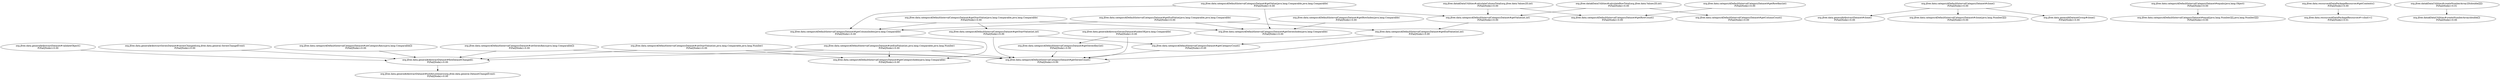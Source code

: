 digraph G {
  "org.jfree.data.category$DefaultIntervalCategoryDataset#setSeriesKeys(java.lang.Comparable[])" [label="org.jfree.data.category$DefaultIntervalCategoryDataset#setSeriesKeys(java.lang.Comparable[])\nP(Fail|Node)=0.00"];
  "org.jfree.data.general$AbstractDataset#fireDatasetChanged()" [label="org.jfree.data.general$AbstractDataset#fireDatasetChanged()\nP(Fail|Node)=0.00"];
  "org.jfree.data.category$DefaultIntervalCategoryDataset#getSeriesCount()" [label="org.jfree.data.category$DefaultIntervalCategoryDataset#getSeriesCount()\nP(Fail|Node)=0.00"];
  "org.jfree.data.general$AbstractDataset#notifyListeners(org.jfree.data.general.DatasetChangeEvent)" [label="org.jfree.data.general$AbstractDataset#notifyListeners(org.jfree.data.general.DatasetChangeEvent)\nP(Fail|Node)=0.00"];
  "org.jfree.data.category$DefaultIntervalCategoryDataset#getEndValue(java.lang.Comparable,java.lang.Comparable)" [label="org.jfree.data.category$DefaultIntervalCategoryDataset#getEndValue(java.lang.Comparable,java.lang.Comparable)\nP(Fail|Node)=0.00"];
  "org.jfree.data.category$DefaultIntervalCategoryDataset#getSeriesIndex(java.lang.Comparable)" [label="org.jfree.data.category$DefaultIntervalCategoryDataset#getSeriesIndex(java.lang.Comparable)\nP(Fail|Node)=0.00"];
  "org.jfree.data.category$DefaultIntervalCategoryDataset#getEndValue(int,int)" [label="org.jfree.data.category$DefaultIntervalCategoryDataset#getEndValue(int,int)\nP(Fail|Node)=0.00"];
  "org.jfree.data.category$DefaultIntervalCategoryDataset#getColumnIndex(java.lang.Comparable)" [label="org.jfree.data.category$DefaultIntervalCategoryDataset#getColumnIndex(java.lang.Comparable)\nP(Fail|Node)=0.00"];
  "org.jfree.data.category$DefaultIntervalCategoryDataset#getCategoryCount()" [label="org.jfree.data.category$DefaultIntervalCategoryDataset#getCategoryCount()\nP(Fail|Node)=0.00"];
  "org.jfree.data.category$DefaultIntervalCategoryDataset#getSeriesKey(int)" [label="org.jfree.data.category$DefaultIntervalCategoryDataset#getSeriesKey(int)\nP(Fail|Node)=0.00"];
  "org.jfree.data.category$DefaultIntervalCategoryDataset#setStartValue(int,java.lang.Comparable,java.lang.Number)" [label="org.jfree.data.category$DefaultIntervalCategoryDataset#setStartValue(int,java.lang.Comparable,java.lang.Number)\nP(Fail|Node)=0.00"];
  "org.jfree.data.category$DefaultIntervalCategoryDataset#getCategoryIndex(java.lang.Comparable)" [label="org.jfree.data.category$DefaultIntervalCategoryDataset#getCategoryIndex(java.lang.Comparable)\nP(Fail|Node)=0.00"];
  "org.jfree.data$DataUtilities#calculateColumnTotal(org.jfree.data.Values2D,int)" [label="org.jfree.data$DataUtilities#calculateColumnTotal(org.jfree.data.Values2D,int)\nP(Fail|Node)=0.00"];
  "org.jfree.data.category$DefaultIntervalCategoryDataset#getRowCount()" [label="org.jfree.data.category$DefaultIntervalCategoryDataset#getRowCount()\nP(Fail|Node)=0.00"];
  "org.jfree.data.category$DefaultIntervalCategoryDataset#getValue(int,int)" [label="org.jfree.data.category$DefaultIntervalCategoryDataset#getValue(int,int)\nP(Fail|Node)=0.00"];
  "org.jfree.data.category$DefaultIntervalCategoryDataset#clone()" [label="org.jfree.data.category$DefaultIntervalCategoryDataset#clone()\nP(Fail|Node)=0.00"];
  "org.jfree.data.general$AbstractDataset#clone()" [label="org.jfree.data.general$AbstractDataset#clone()\nP(Fail|Node)=0.00"];
  "org.jfree.data.category$DefaultIntervalCategoryDataset#clone(java.lang.Number[][])" [label="org.jfree.data.category$DefaultIntervalCategoryDataset#clone(java.lang.Number[][])\nP(Fail|Node)=0.00"];
  "org.jfree.data.general$DatasetGroup#clone()" [label="org.jfree.data.general$DatasetGroup#clone()\nP(Fail|Node)=0.00"];
  "org.jfree.data$DataUtilities#calculateRowTotal(org.jfree.data.Values2D,int)" [label="org.jfree.data$DataUtilities#calculateRowTotal(org.jfree.data.Values2D,int)\nP(Fail|Node)=0.00"];
  "org.jfree.data.category$DefaultIntervalCategoryDataset#getColumnCount()" [label="org.jfree.data.category$DefaultIntervalCategoryDataset#getColumnCount()\nP(Fail|Node)=0.00"];
  "org.jfree.data.category$DefaultIntervalCategoryDataset#getStartValue(java.lang.Comparable,java.lang.Comparable)" [label="org.jfree.data.category$DefaultIntervalCategoryDataset#getStartValue(java.lang.Comparable,java.lang.Comparable)\nP(Fail|Node)=0.00"];
  "org.jfree.data.category$DefaultIntervalCategoryDataset#getStartValue(int,int)" [label="org.jfree.data.category$DefaultIntervalCategoryDataset#getStartValue(int,int)\nP(Fail|Node)=0.00"];
  "org.jfree.data.category$DefaultIntervalCategoryDataset#equals(java.lang.Object)" [label="org.jfree.data.category$DefaultIntervalCategoryDataset#equals(java.lang.Object)\nP(Fail|Node)=0.00"];
  "org.jfree.data.category$DefaultIntervalCategoryDataset#equal(java.lang.Number[][],java.lang.Number[][])" [label="org.jfree.data.category$DefaultIntervalCategoryDataset#equal(java.lang.Number[][],java.lang.Number[][])\nP(Fail|Node)=0.00"];
  "org.jfree.data.category$DefaultIntervalCategoryDataset#getValue(java.lang.Comparable,java.lang.Comparable)" [label="org.jfree.data.category$DefaultIntervalCategoryDataset#getValue(java.lang.Comparable,java.lang.Comparable)\nP(Fail|Node)=0.00"];
  "org.jfree.data.category$DefaultIntervalCategoryDataset#setEndValue(int,java.lang.Comparable,java.lang.Number)" [label="org.jfree.data.category$DefaultIntervalCategoryDataset#setEndValue(int,java.lang.Comparable,java.lang.Number)\nP(Fail|Node)=0.00"];
  "org.jfree.data.general$AbstractDataset#validateObject()" [label="org.jfree.data.general$AbstractDataset#validateObject()\nP(Fail|Node)=0.00"];
  "org.jfree.data.category$DefaultIntervalCategoryDataset#getRowKey(int)" [label="org.jfree.data.category$DefaultIntervalCategoryDataset#getRowKey(int)\nP(Fail|Node)=0.00"];
  "org.jfree.data.general$AbstractSeriesDataset#seriesChanged(org.jfree.data.general.SeriesChangeEvent)" [label="org.jfree.data.general$AbstractSeriesDataset#seriesChanged(org.jfree.data.general.SeriesChangeEvent)\nP(Fail|Node)=0.00"];
  "org.jfree.data.resources$DataPackageResources#getContents()" [label="org.jfree.data.resources$DataPackageResources#getContents()\nP(Fail|Node)=0.00"];
  "org.jfree.data.resources$DataPackageResources#<clinit>()" [label="org.jfree.data.resources$DataPackageResources#<clinit>()\nP(Fail|Node)=0.01"];
  "org.jfree.data.category$DefaultIntervalCategoryDataset#getRowIndex(java.lang.Comparable)" [label="org.jfree.data.category$DefaultIntervalCategoryDataset#getRowIndex(java.lang.Comparable)\nP(Fail|Node)=0.00"];
  "org.jfree.data.general$AbstractSeriesDataset#indexOf(java.lang.Comparable)" [label="org.jfree.data.general$AbstractSeriesDataset#indexOf(java.lang.Comparable)\nP(Fail|Node)=0.00"];
  "org.jfree.data.category$DefaultIntervalCategoryDataset#setCategoryKeys(java.lang.Comparable[])" [label="org.jfree.data.category$DefaultIntervalCategoryDataset#setCategoryKeys(java.lang.Comparable[])\nP(Fail|Node)=0.00"];
  "org.jfree.data$DataUtilities#createNumberArray2D(double[][])" [label="org.jfree.data$DataUtilities#createNumberArray2D(double[][])\nP(Fail|Node)=0.01"];
  "org.jfree.data$DataUtilities#createNumberArray(double[])" [label="org.jfree.data$DataUtilities#createNumberArray(double[])\nP(Fail|Node)=0.00"];
  "org.jfree.data.category$DefaultIntervalCategoryDataset#setSeriesKeys(java.lang.Comparable[])" -> "org.jfree.data.general$AbstractDataset#fireDatasetChanged()";
  "org.jfree.data.category$DefaultIntervalCategoryDataset#setSeriesKeys(java.lang.Comparable[])" -> "org.jfree.data.category$DefaultIntervalCategoryDataset#getSeriesCount()";
  "org.jfree.data.general$AbstractDataset#fireDatasetChanged()" -> "org.jfree.data.general$AbstractDataset#notifyListeners(org.jfree.data.general.DatasetChangeEvent)";
  "org.jfree.data.category$DefaultIntervalCategoryDataset#getEndValue(java.lang.Comparable,java.lang.Comparable)" -> "org.jfree.data.category$DefaultIntervalCategoryDataset#getSeriesIndex(java.lang.Comparable)";
  "org.jfree.data.category$DefaultIntervalCategoryDataset#getEndValue(java.lang.Comparable,java.lang.Comparable)" -> "org.jfree.data.category$DefaultIntervalCategoryDataset#getEndValue(int,int)";
  "org.jfree.data.category$DefaultIntervalCategoryDataset#getEndValue(java.lang.Comparable,java.lang.Comparable)" -> "org.jfree.data.category$DefaultIntervalCategoryDataset#getColumnIndex(java.lang.Comparable)";
  "org.jfree.data.category$DefaultIntervalCategoryDataset#getEndValue(int,int)" -> "org.jfree.data.category$DefaultIntervalCategoryDataset#getCategoryCount()";
  "org.jfree.data.category$DefaultIntervalCategoryDataset#getEndValue(int,int)" -> "org.jfree.data.category$DefaultIntervalCategoryDataset#getSeriesCount()";
  "org.jfree.data.category$DefaultIntervalCategoryDataset#getColumnIndex(java.lang.Comparable)" -> "org.jfree.data.category$DefaultIntervalCategoryDataset#getCategoryIndex(java.lang.Comparable)";
  "org.jfree.data.category$DefaultIntervalCategoryDataset#getCategoryCount()" -> "org.jfree.data.category$DefaultIntervalCategoryDataset#getSeriesCount()";
  "org.jfree.data.category$DefaultIntervalCategoryDataset#getSeriesKey(int)" -> "org.jfree.data.category$DefaultIntervalCategoryDataset#getSeriesCount()";
  "org.jfree.data.category$DefaultIntervalCategoryDataset#setStartValue(int,java.lang.Comparable,java.lang.Number)" -> "org.jfree.data.general$AbstractDataset#fireDatasetChanged()";
  "org.jfree.data.category$DefaultIntervalCategoryDataset#setStartValue(int,java.lang.Comparable,java.lang.Number)" -> "org.jfree.data.category$DefaultIntervalCategoryDataset#getSeriesCount()";
  "org.jfree.data.category$DefaultIntervalCategoryDataset#setStartValue(int,java.lang.Comparable,java.lang.Number)" -> "org.jfree.data.category$DefaultIntervalCategoryDataset#getCategoryIndex(java.lang.Comparable)";
  "org.jfree.data$DataUtilities#calculateColumnTotal(org.jfree.data.Values2D,int)" -> "org.jfree.data.category$DefaultIntervalCategoryDataset#getRowCount()";
  "org.jfree.data$DataUtilities#calculateColumnTotal(org.jfree.data.Values2D,int)" -> "org.jfree.data.category$DefaultIntervalCategoryDataset#getValue(int,int)";
  "org.jfree.data.category$DefaultIntervalCategoryDataset#getValue(int,int)" -> "org.jfree.data.category$DefaultIntervalCategoryDataset#getEndValue(int,int)";
  "org.jfree.data.category$DefaultIntervalCategoryDataset#clone()" -> "org.jfree.data.general$AbstractDataset#clone()";
  "org.jfree.data.category$DefaultIntervalCategoryDataset#clone()" -> "org.jfree.data.category$DefaultIntervalCategoryDataset#clone(java.lang.Number[][])";
  "org.jfree.data.category$DefaultIntervalCategoryDataset#clone()" -> "org.jfree.data.general$DatasetGroup#clone()";
  "org.jfree.data$DataUtilities#calculateRowTotal(org.jfree.data.Values2D,int)" -> "org.jfree.data.category$DefaultIntervalCategoryDataset#getColumnCount()";
  "org.jfree.data$DataUtilities#calculateRowTotal(org.jfree.data.Values2D,int)" -> "org.jfree.data.category$DefaultIntervalCategoryDataset#getValue(int,int)";
  "org.jfree.data.category$DefaultIntervalCategoryDataset#getStartValue(java.lang.Comparable,java.lang.Comparable)" -> "org.jfree.data.category$DefaultIntervalCategoryDataset#getColumnIndex(java.lang.Comparable)";
  "org.jfree.data.category$DefaultIntervalCategoryDataset#getStartValue(java.lang.Comparable,java.lang.Comparable)" -> "org.jfree.data.category$DefaultIntervalCategoryDataset#getStartValue(int,int)";
  "org.jfree.data.category$DefaultIntervalCategoryDataset#getStartValue(java.lang.Comparable,java.lang.Comparable)" -> "org.jfree.data.category$DefaultIntervalCategoryDataset#getSeriesIndex(java.lang.Comparable)";
  "org.jfree.data.category$DefaultIntervalCategoryDataset#getStartValue(int,int)" -> "org.jfree.data.category$DefaultIntervalCategoryDataset#getSeriesCount()";
  "org.jfree.data.category$DefaultIntervalCategoryDataset#getStartValue(int,int)" -> "org.jfree.data.category$DefaultIntervalCategoryDataset#getCategoryCount()";
  "org.jfree.data.category$DefaultIntervalCategoryDataset#equals(java.lang.Object)" -> "org.jfree.data.category$DefaultIntervalCategoryDataset#equal(java.lang.Number[][],java.lang.Number[][])";
  "org.jfree.data.category$DefaultIntervalCategoryDataset#getValue(java.lang.Comparable,java.lang.Comparable)" -> "org.jfree.data.category$DefaultIntervalCategoryDataset#getColumnIndex(java.lang.Comparable)";
  "org.jfree.data.category$DefaultIntervalCategoryDataset#getValue(java.lang.Comparable,java.lang.Comparable)" -> "org.jfree.data.category$DefaultIntervalCategoryDataset#getValue(int,int)";
  "org.jfree.data.category$DefaultIntervalCategoryDataset#getValue(java.lang.Comparable,java.lang.Comparable)" -> "org.jfree.data.category$DefaultIntervalCategoryDataset#getSeriesIndex(java.lang.Comparable)";
  "org.jfree.data.category$DefaultIntervalCategoryDataset#setEndValue(int,java.lang.Comparable,java.lang.Number)" -> "org.jfree.data.general$AbstractDataset#fireDatasetChanged()";
  "org.jfree.data.category$DefaultIntervalCategoryDataset#setEndValue(int,java.lang.Comparable,java.lang.Number)" -> "org.jfree.data.category$DefaultIntervalCategoryDataset#getSeriesCount()";
  "org.jfree.data.category$DefaultIntervalCategoryDataset#setEndValue(int,java.lang.Comparable,java.lang.Number)" -> "org.jfree.data.category$DefaultIntervalCategoryDataset#getCategoryIndex(java.lang.Comparable)";
  "org.jfree.data.general$AbstractDataset#validateObject()" -> "org.jfree.data.general$AbstractDataset#fireDatasetChanged()";
  "org.jfree.data.category$DefaultIntervalCategoryDataset#getRowKey(int)" -> "org.jfree.data.category$DefaultIntervalCategoryDataset#getRowCount()";
  "org.jfree.data.general$AbstractSeriesDataset#seriesChanged(org.jfree.data.general.SeriesChangeEvent)" -> "org.jfree.data.general$AbstractDataset#fireDatasetChanged()";
  "org.jfree.data.resources$DataPackageResources#getContents()" -> "org.jfree.data.resources$DataPackageResources#<clinit>()";
  "org.jfree.data.category$DefaultIntervalCategoryDataset#getRowIndex(java.lang.Comparable)" -> "org.jfree.data.category$DefaultIntervalCategoryDataset#getSeriesIndex(java.lang.Comparable)";
  "org.jfree.data.general$AbstractSeriesDataset#indexOf(java.lang.Comparable)" -> "org.jfree.data.category$DefaultIntervalCategoryDataset#getSeriesKey(int)";
  "org.jfree.data.general$AbstractSeriesDataset#indexOf(java.lang.Comparable)" -> "org.jfree.data.category$DefaultIntervalCategoryDataset#getSeriesCount()";
  "org.jfree.data.category$DefaultIntervalCategoryDataset#setCategoryKeys(java.lang.Comparable[])" -> "org.jfree.data.general$AbstractDataset#fireDatasetChanged()";
  "org.jfree.data$DataUtilities#createNumberArray2D(double[][])" -> "org.jfree.data$DataUtilities#createNumberArray(double[])";
}
